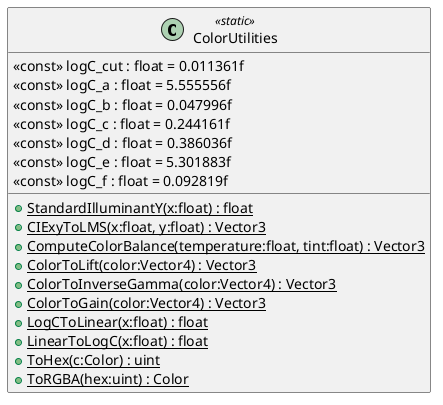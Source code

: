 @startuml
class ColorUtilities <<static>> {
    + {static} StandardIlluminantY(x:float) : float
    + {static} CIExyToLMS(x:float, y:float) : Vector3
    + {static} ComputeColorBalance(temperature:float, tint:float) : Vector3
    + {static} ColorToLift(color:Vector4) : Vector3
    + {static} ColorToInverseGamma(color:Vector4) : Vector3
    + {static} ColorToGain(color:Vector4) : Vector3
    <<const>> logC_cut : float = 0.011361f
    <<const>> logC_a : float = 5.555556f
    <<const>> logC_b : float = 0.047996f
    <<const>> logC_c : float = 0.244161f
    <<const>> logC_d : float = 0.386036f
    <<const>> logC_e : float = 5.301883f
    <<const>> logC_f : float = 0.092819f
    + {static} LogCToLinear(x:float) : float
    + {static} LinearToLogC(x:float) : float
    + {static} ToHex(c:Color) : uint
    + {static} ToRGBA(hex:uint) : Color
}
@enduml
